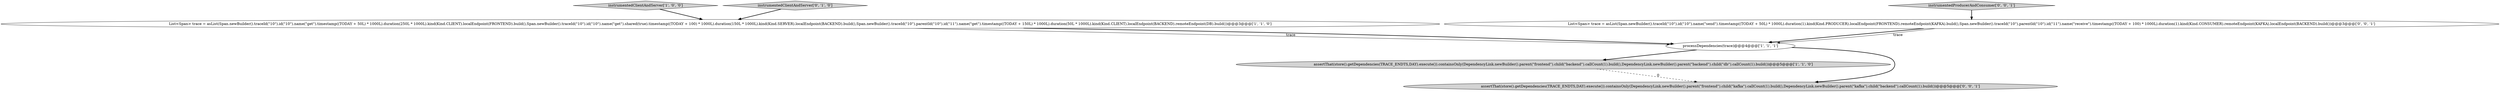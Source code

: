 digraph {
2 [style = filled, label = "assertThat(store().getDependencies(TRACE_ENDTS,DAY).execute()).containsOnly(DependencyLink.newBuilder().parent(\"frontend\").child(\"backend\").callCount(1).build(),DependencyLink.newBuilder().parent(\"backend\").child(\"db\").callCount(1).build())@@@5@@@['1', '1', '0']", fillcolor = lightgray, shape = ellipse image = "AAA0AAABBB1BBB"];
3 [style = filled, label = "List<Span> trace = asList(Span.newBuilder().traceId(\"10\").id(\"10\").name(\"get\").timestamp((TODAY + 50L) * 1000L).duration(250L * 1000L).kind(Kind.CLIENT).localEndpoint(FRONTEND).build(),Span.newBuilder().traceId(\"10\").id(\"10\").name(\"get\").shared(true).timestamp((TODAY + 100) * 1000L).duration(150L * 1000L).kind(Kind.SERVER).localEndpoint(BACKEND).build(),Span.newBuilder().traceId(\"10\").parentId(\"10\").id(\"11\").name(\"get\").timestamp((TODAY + 150L) * 1000L).duration(50L * 1000L).kind(Kind.CLIENT).localEndpoint(BACKEND).remoteEndpoint(DB).build())@@@3@@@['1', '1', '0']", fillcolor = white, shape = ellipse image = "AAA0AAABBB1BBB"];
5 [style = filled, label = "List<Span> trace = asList(Span.newBuilder().traceId(\"10\").id(\"10\").name(\"send\").timestamp((TODAY + 50L) * 1000L).duration(1).kind(Kind.PRODUCER).localEndpoint(FRONTEND).remoteEndpoint(KAFKA).build(),Span.newBuilder().traceId(\"10\").parentId(\"10\").id(\"11\").name(\"receive\").timestamp((TODAY + 100) * 1000L).duration(1).kind(Kind.CONSUMER).remoteEndpoint(KAFKA).localEndpoint(BACKEND).build())@@@3@@@['0', '0', '1']", fillcolor = white, shape = ellipse image = "AAA0AAABBB3BBB"];
0 [style = filled, label = "instrumentedClientAndServer['1', '0', '0']", fillcolor = lightgray, shape = diamond image = "AAA0AAABBB1BBB"];
6 [style = filled, label = "instrumentedProducerAndConsumer['0', '0', '1']", fillcolor = lightgray, shape = diamond image = "AAA0AAABBB3BBB"];
4 [style = filled, label = "instrumentedClientAndServer['0', '1', '0']", fillcolor = lightgray, shape = diamond image = "AAA0AAABBB2BBB"];
7 [style = filled, label = "assertThat(store().getDependencies(TRACE_ENDTS,DAY).execute()).containsOnly(DependencyLink.newBuilder().parent(\"frontend\").child(\"kafka\").callCount(1).build(),DependencyLink.newBuilder().parent(\"kafka\").child(\"backend\").callCount(1).build())@@@5@@@['0', '0', '1']", fillcolor = lightgray, shape = ellipse image = "AAA0AAABBB3BBB"];
1 [style = filled, label = "processDependencies(trace)@@@4@@@['1', '1', '1']", fillcolor = white, shape = ellipse image = "AAA0AAABBB1BBB"];
0->3 [style = bold, label=""];
4->3 [style = bold, label=""];
5->1 [style = bold, label=""];
6->5 [style = bold, label=""];
1->2 [style = bold, label=""];
3->1 [style = solid, label="trace"];
3->1 [style = bold, label=""];
2->7 [style = dashed, label="0"];
1->7 [style = bold, label=""];
5->1 [style = solid, label="trace"];
}
